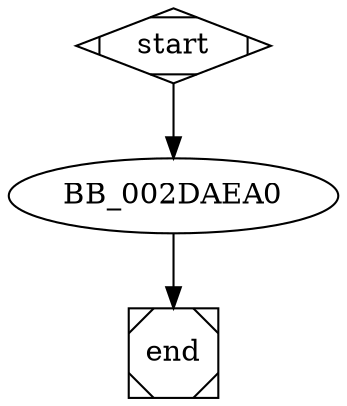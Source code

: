 digraph G {
  start -> BB_002DAEA0;

  BB_002DAEA0 -> end;

  start [shape=Mdiamond];
  end [shape=Msquare];
}
